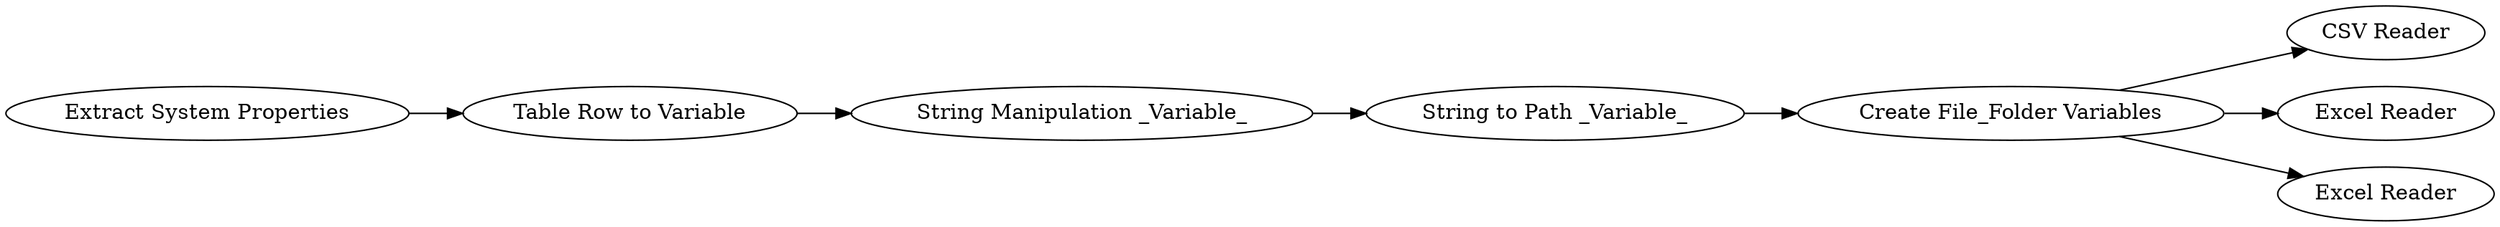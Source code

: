 digraph {
	459 -> 458
	458 -> 460
	460 -> 463
	460 -> 461
	455 -> 456
	456 -> 459
	460 -> 462
	462 [label="Excel Reader"]
	459 [label="String Manipulation _Variable_"]
	460 [label="Create File_Folder Variables"]
	456 [label="Table Row to Variable"]
	458 [label="String to Path _Variable_"]
	461 [label="Excel Reader"]
	455 [label="Extract System Properties"]
	463 [label="CSV Reader"]
	rankdir=LR
}

